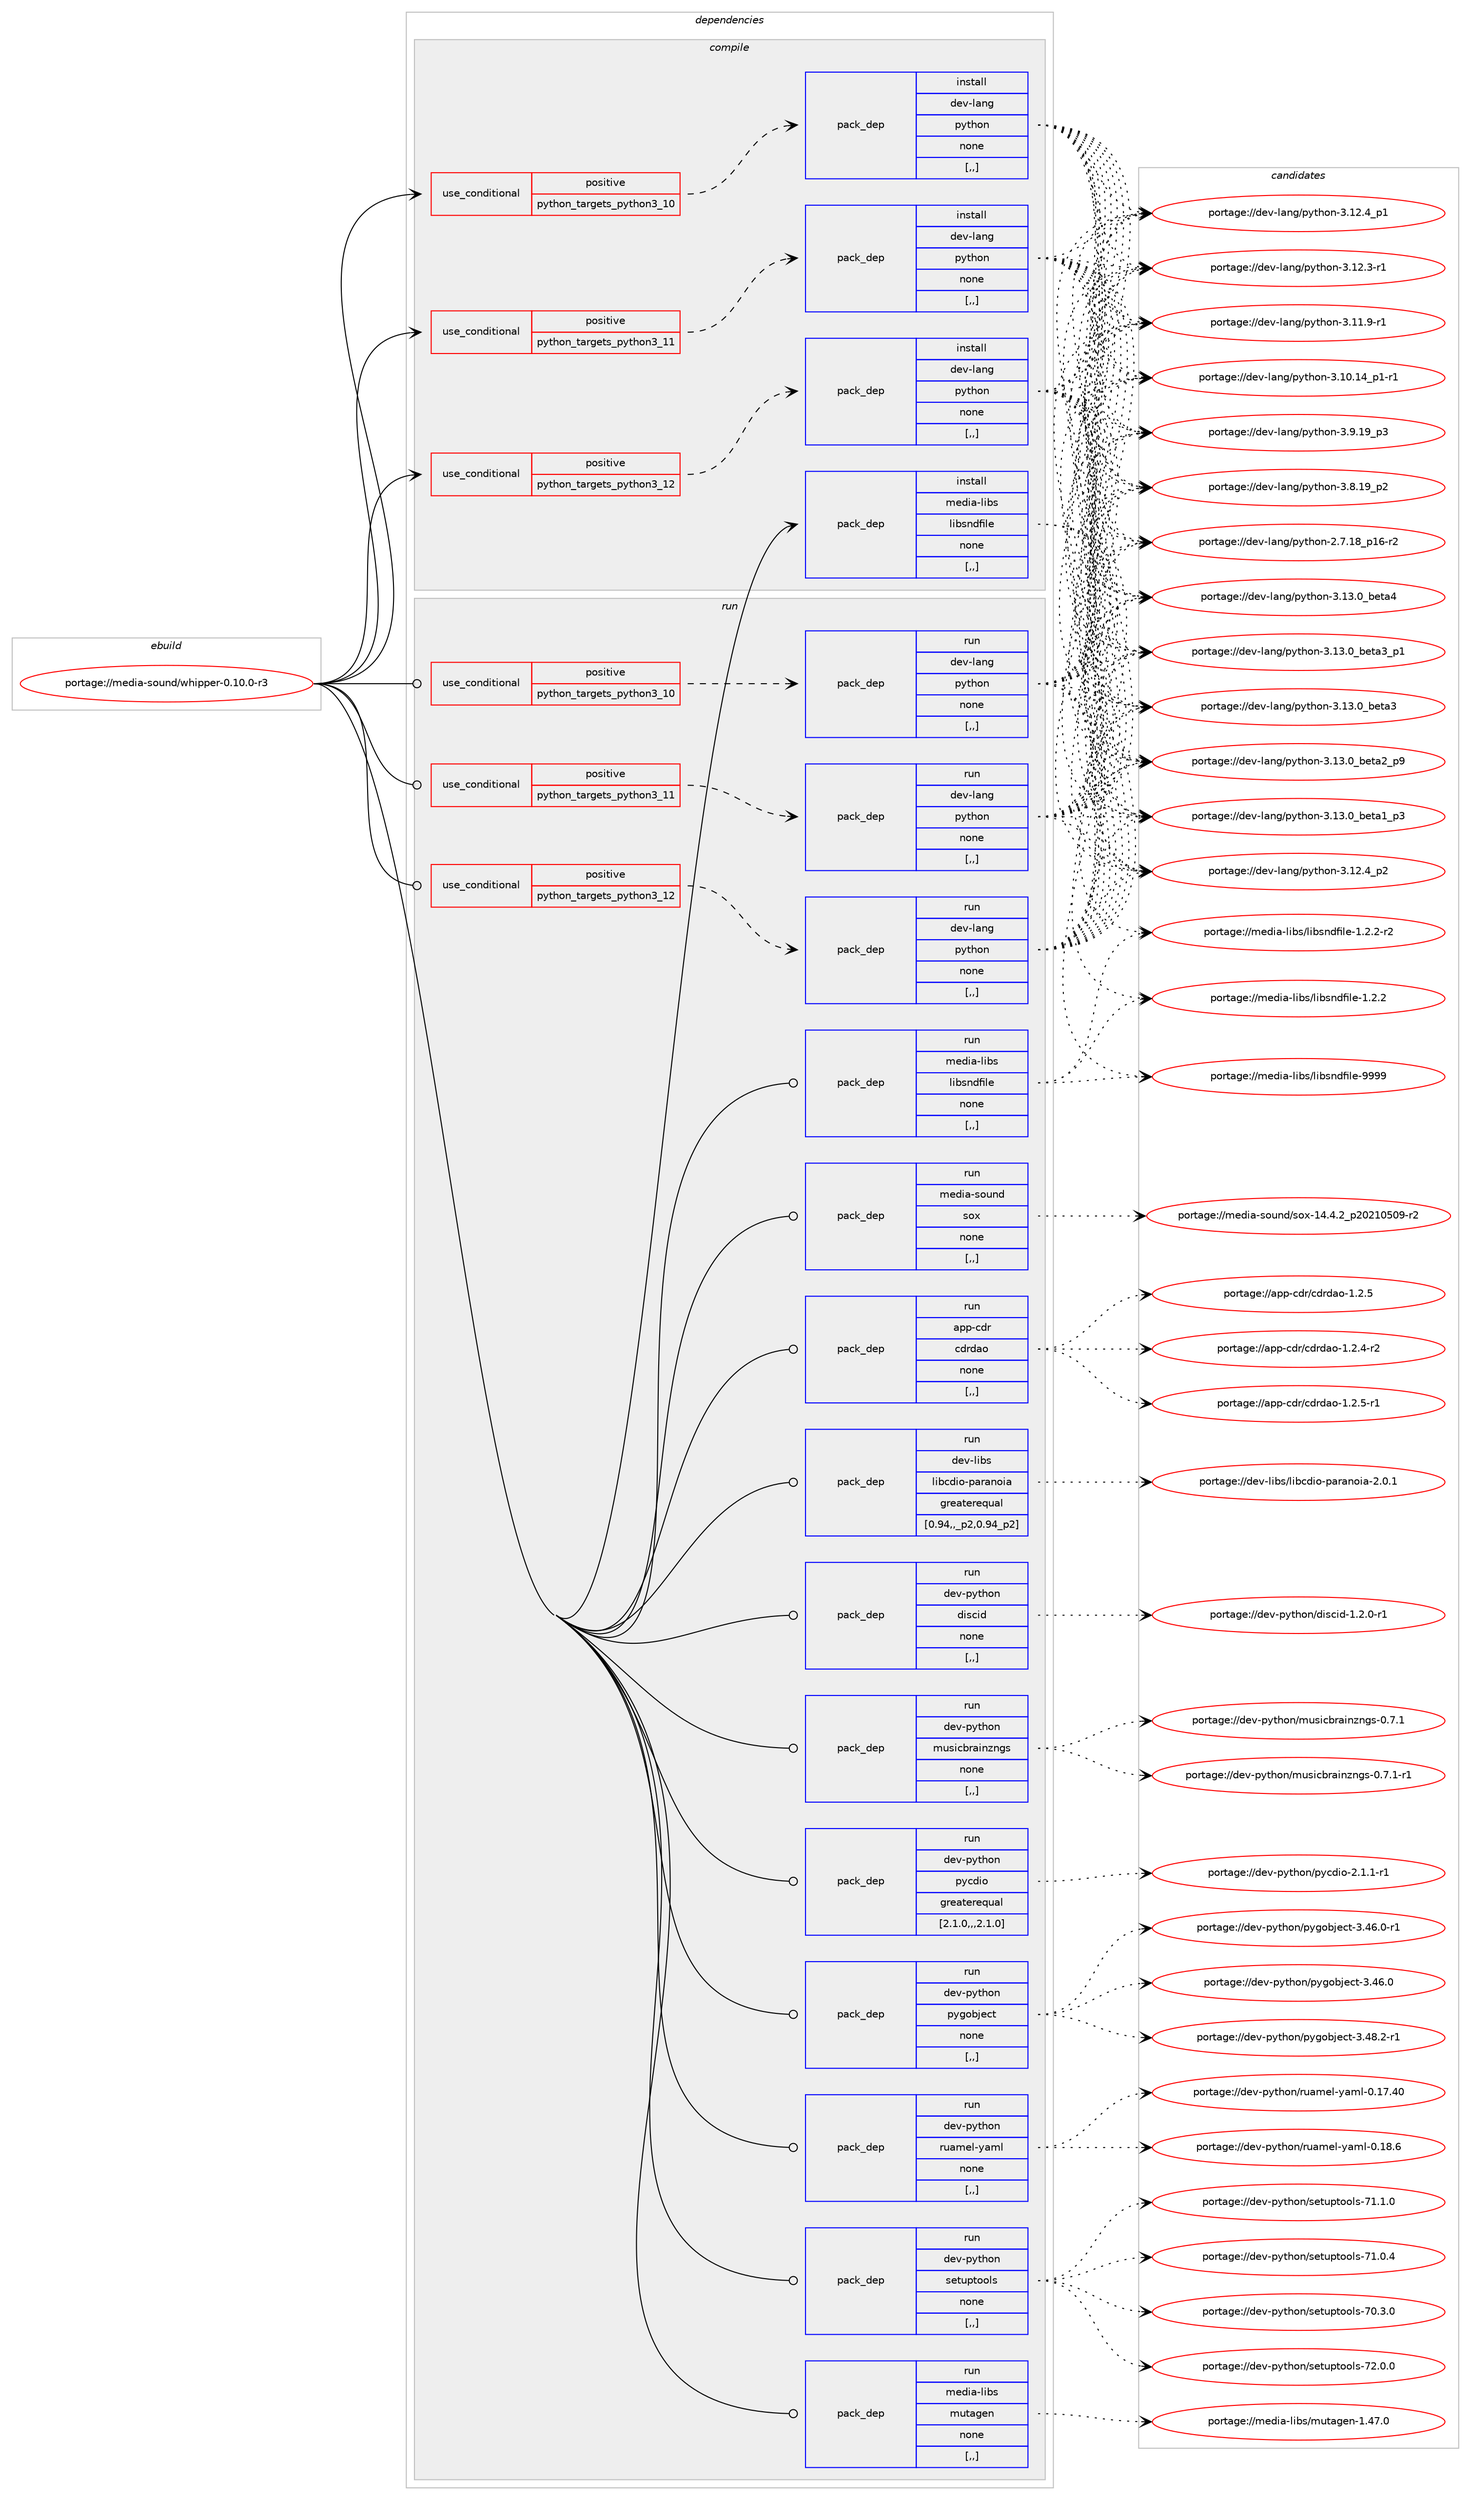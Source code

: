 digraph prolog {

# *************
# Graph options
# *************

newrank=true;
concentrate=true;
compound=true;
graph [rankdir=LR,fontname=Helvetica,fontsize=10,ranksep=1.5];#, ranksep=2.5, nodesep=0.2];
edge  [arrowhead=vee];
node  [fontname=Helvetica,fontsize=10];

# **********
# The ebuild
# **********

subgraph cluster_leftcol {
color=gray;
label=<<i>ebuild</i>>;
id [label="portage://media-sound/whipper-0.10.0-r3", color=red, width=4, href="../media-sound/whipper-0.10.0-r3.svg"];
}

# ****************
# The dependencies
# ****************

subgraph cluster_midcol {
color=gray;
label=<<i>dependencies</i>>;
subgraph cluster_compile {
fillcolor="#eeeeee";
style=filled;
label=<<i>compile</i>>;
subgraph cond81698 {
dependency322042 [label=<<TABLE BORDER="0" CELLBORDER="1" CELLSPACING="0" CELLPADDING="4"><TR><TD ROWSPAN="3" CELLPADDING="10">use_conditional</TD></TR><TR><TD>positive</TD></TR><TR><TD>python_targets_python3_10</TD></TR></TABLE>>, shape=none, color=red];
subgraph pack237871 {
dependency322043 [label=<<TABLE BORDER="0" CELLBORDER="1" CELLSPACING="0" CELLPADDING="4" WIDTH="220"><TR><TD ROWSPAN="6" CELLPADDING="30">pack_dep</TD></TR><TR><TD WIDTH="110">install</TD></TR><TR><TD>dev-lang</TD></TR><TR><TD>python</TD></TR><TR><TD>none</TD></TR><TR><TD>[,,]</TD></TR></TABLE>>, shape=none, color=blue];
}
dependency322042:e -> dependency322043:w [weight=20,style="dashed",arrowhead="vee"];
}
id:e -> dependency322042:w [weight=20,style="solid",arrowhead="vee"];
subgraph cond81699 {
dependency322044 [label=<<TABLE BORDER="0" CELLBORDER="1" CELLSPACING="0" CELLPADDING="4"><TR><TD ROWSPAN="3" CELLPADDING="10">use_conditional</TD></TR><TR><TD>positive</TD></TR><TR><TD>python_targets_python3_11</TD></TR></TABLE>>, shape=none, color=red];
subgraph pack237872 {
dependency322045 [label=<<TABLE BORDER="0" CELLBORDER="1" CELLSPACING="0" CELLPADDING="4" WIDTH="220"><TR><TD ROWSPAN="6" CELLPADDING="30">pack_dep</TD></TR><TR><TD WIDTH="110">install</TD></TR><TR><TD>dev-lang</TD></TR><TR><TD>python</TD></TR><TR><TD>none</TD></TR><TR><TD>[,,]</TD></TR></TABLE>>, shape=none, color=blue];
}
dependency322044:e -> dependency322045:w [weight=20,style="dashed",arrowhead="vee"];
}
id:e -> dependency322044:w [weight=20,style="solid",arrowhead="vee"];
subgraph cond81700 {
dependency322046 [label=<<TABLE BORDER="0" CELLBORDER="1" CELLSPACING="0" CELLPADDING="4"><TR><TD ROWSPAN="3" CELLPADDING="10">use_conditional</TD></TR><TR><TD>positive</TD></TR><TR><TD>python_targets_python3_12</TD></TR></TABLE>>, shape=none, color=red];
subgraph pack237873 {
dependency322047 [label=<<TABLE BORDER="0" CELLBORDER="1" CELLSPACING="0" CELLPADDING="4" WIDTH="220"><TR><TD ROWSPAN="6" CELLPADDING="30">pack_dep</TD></TR><TR><TD WIDTH="110">install</TD></TR><TR><TD>dev-lang</TD></TR><TR><TD>python</TD></TR><TR><TD>none</TD></TR><TR><TD>[,,]</TD></TR></TABLE>>, shape=none, color=blue];
}
dependency322046:e -> dependency322047:w [weight=20,style="dashed",arrowhead="vee"];
}
id:e -> dependency322046:w [weight=20,style="solid",arrowhead="vee"];
subgraph pack237874 {
dependency322048 [label=<<TABLE BORDER="0" CELLBORDER="1" CELLSPACING="0" CELLPADDING="4" WIDTH="220"><TR><TD ROWSPAN="6" CELLPADDING="30">pack_dep</TD></TR><TR><TD WIDTH="110">install</TD></TR><TR><TD>media-libs</TD></TR><TR><TD>libsndfile</TD></TR><TR><TD>none</TD></TR><TR><TD>[,,]</TD></TR></TABLE>>, shape=none, color=blue];
}
id:e -> dependency322048:w [weight=20,style="solid",arrowhead="vee"];
}
subgraph cluster_compileandrun {
fillcolor="#eeeeee";
style=filled;
label=<<i>compile and run</i>>;
}
subgraph cluster_run {
fillcolor="#eeeeee";
style=filled;
label=<<i>run</i>>;
subgraph cond81701 {
dependency322049 [label=<<TABLE BORDER="0" CELLBORDER="1" CELLSPACING="0" CELLPADDING="4"><TR><TD ROWSPAN="3" CELLPADDING="10">use_conditional</TD></TR><TR><TD>positive</TD></TR><TR><TD>python_targets_python3_10</TD></TR></TABLE>>, shape=none, color=red];
subgraph pack237875 {
dependency322050 [label=<<TABLE BORDER="0" CELLBORDER="1" CELLSPACING="0" CELLPADDING="4" WIDTH="220"><TR><TD ROWSPAN="6" CELLPADDING="30">pack_dep</TD></TR><TR><TD WIDTH="110">run</TD></TR><TR><TD>dev-lang</TD></TR><TR><TD>python</TD></TR><TR><TD>none</TD></TR><TR><TD>[,,]</TD></TR></TABLE>>, shape=none, color=blue];
}
dependency322049:e -> dependency322050:w [weight=20,style="dashed",arrowhead="vee"];
}
id:e -> dependency322049:w [weight=20,style="solid",arrowhead="odot"];
subgraph cond81702 {
dependency322051 [label=<<TABLE BORDER="0" CELLBORDER="1" CELLSPACING="0" CELLPADDING="4"><TR><TD ROWSPAN="3" CELLPADDING="10">use_conditional</TD></TR><TR><TD>positive</TD></TR><TR><TD>python_targets_python3_11</TD></TR></TABLE>>, shape=none, color=red];
subgraph pack237876 {
dependency322052 [label=<<TABLE BORDER="0" CELLBORDER="1" CELLSPACING="0" CELLPADDING="4" WIDTH="220"><TR><TD ROWSPAN="6" CELLPADDING="30">pack_dep</TD></TR><TR><TD WIDTH="110">run</TD></TR><TR><TD>dev-lang</TD></TR><TR><TD>python</TD></TR><TR><TD>none</TD></TR><TR><TD>[,,]</TD></TR></TABLE>>, shape=none, color=blue];
}
dependency322051:e -> dependency322052:w [weight=20,style="dashed",arrowhead="vee"];
}
id:e -> dependency322051:w [weight=20,style="solid",arrowhead="odot"];
subgraph cond81703 {
dependency322053 [label=<<TABLE BORDER="0" CELLBORDER="1" CELLSPACING="0" CELLPADDING="4"><TR><TD ROWSPAN="3" CELLPADDING="10">use_conditional</TD></TR><TR><TD>positive</TD></TR><TR><TD>python_targets_python3_12</TD></TR></TABLE>>, shape=none, color=red];
subgraph pack237877 {
dependency322054 [label=<<TABLE BORDER="0" CELLBORDER="1" CELLSPACING="0" CELLPADDING="4" WIDTH="220"><TR><TD ROWSPAN="6" CELLPADDING="30">pack_dep</TD></TR><TR><TD WIDTH="110">run</TD></TR><TR><TD>dev-lang</TD></TR><TR><TD>python</TD></TR><TR><TD>none</TD></TR><TR><TD>[,,]</TD></TR></TABLE>>, shape=none, color=blue];
}
dependency322053:e -> dependency322054:w [weight=20,style="dashed",arrowhead="vee"];
}
id:e -> dependency322053:w [weight=20,style="solid",arrowhead="odot"];
subgraph pack237878 {
dependency322055 [label=<<TABLE BORDER="0" CELLBORDER="1" CELLSPACING="0" CELLPADDING="4" WIDTH="220"><TR><TD ROWSPAN="6" CELLPADDING="30">pack_dep</TD></TR><TR><TD WIDTH="110">run</TD></TR><TR><TD>app-cdr</TD></TR><TR><TD>cdrdao</TD></TR><TR><TD>none</TD></TR><TR><TD>[,,]</TD></TR></TABLE>>, shape=none, color=blue];
}
id:e -> dependency322055:w [weight=20,style="solid",arrowhead="odot"];
subgraph pack237879 {
dependency322056 [label=<<TABLE BORDER="0" CELLBORDER="1" CELLSPACING="0" CELLPADDING="4" WIDTH="220"><TR><TD ROWSPAN="6" CELLPADDING="30">pack_dep</TD></TR><TR><TD WIDTH="110">run</TD></TR><TR><TD>dev-libs</TD></TR><TR><TD>libcdio-paranoia</TD></TR><TR><TD>greaterequal</TD></TR><TR><TD>[0.94,,_p2,0.94_p2]</TD></TR></TABLE>>, shape=none, color=blue];
}
id:e -> dependency322056:w [weight=20,style="solid",arrowhead="odot"];
subgraph pack237880 {
dependency322057 [label=<<TABLE BORDER="0" CELLBORDER="1" CELLSPACING="0" CELLPADDING="4" WIDTH="220"><TR><TD ROWSPAN="6" CELLPADDING="30">pack_dep</TD></TR><TR><TD WIDTH="110">run</TD></TR><TR><TD>dev-python</TD></TR><TR><TD>discid</TD></TR><TR><TD>none</TD></TR><TR><TD>[,,]</TD></TR></TABLE>>, shape=none, color=blue];
}
id:e -> dependency322057:w [weight=20,style="solid",arrowhead="odot"];
subgraph pack237881 {
dependency322058 [label=<<TABLE BORDER="0" CELLBORDER="1" CELLSPACING="0" CELLPADDING="4" WIDTH="220"><TR><TD ROWSPAN="6" CELLPADDING="30">pack_dep</TD></TR><TR><TD WIDTH="110">run</TD></TR><TR><TD>dev-python</TD></TR><TR><TD>musicbrainzngs</TD></TR><TR><TD>none</TD></TR><TR><TD>[,,]</TD></TR></TABLE>>, shape=none, color=blue];
}
id:e -> dependency322058:w [weight=20,style="solid",arrowhead="odot"];
subgraph pack237882 {
dependency322059 [label=<<TABLE BORDER="0" CELLBORDER="1" CELLSPACING="0" CELLPADDING="4" WIDTH="220"><TR><TD ROWSPAN="6" CELLPADDING="30">pack_dep</TD></TR><TR><TD WIDTH="110">run</TD></TR><TR><TD>dev-python</TD></TR><TR><TD>pycdio</TD></TR><TR><TD>greaterequal</TD></TR><TR><TD>[2.1.0,,,2.1.0]</TD></TR></TABLE>>, shape=none, color=blue];
}
id:e -> dependency322059:w [weight=20,style="solid",arrowhead="odot"];
subgraph pack237883 {
dependency322060 [label=<<TABLE BORDER="0" CELLBORDER="1" CELLSPACING="0" CELLPADDING="4" WIDTH="220"><TR><TD ROWSPAN="6" CELLPADDING="30">pack_dep</TD></TR><TR><TD WIDTH="110">run</TD></TR><TR><TD>dev-python</TD></TR><TR><TD>pygobject</TD></TR><TR><TD>none</TD></TR><TR><TD>[,,]</TD></TR></TABLE>>, shape=none, color=blue];
}
id:e -> dependency322060:w [weight=20,style="solid",arrowhead="odot"];
subgraph pack237884 {
dependency322061 [label=<<TABLE BORDER="0" CELLBORDER="1" CELLSPACING="0" CELLPADDING="4" WIDTH="220"><TR><TD ROWSPAN="6" CELLPADDING="30">pack_dep</TD></TR><TR><TD WIDTH="110">run</TD></TR><TR><TD>dev-python</TD></TR><TR><TD>ruamel-yaml</TD></TR><TR><TD>none</TD></TR><TR><TD>[,,]</TD></TR></TABLE>>, shape=none, color=blue];
}
id:e -> dependency322061:w [weight=20,style="solid",arrowhead="odot"];
subgraph pack237885 {
dependency322062 [label=<<TABLE BORDER="0" CELLBORDER="1" CELLSPACING="0" CELLPADDING="4" WIDTH="220"><TR><TD ROWSPAN="6" CELLPADDING="30">pack_dep</TD></TR><TR><TD WIDTH="110">run</TD></TR><TR><TD>dev-python</TD></TR><TR><TD>setuptools</TD></TR><TR><TD>none</TD></TR><TR><TD>[,,]</TD></TR></TABLE>>, shape=none, color=blue];
}
id:e -> dependency322062:w [weight=20,style="solid",arrowhead="odot"];
subgraph pack237886 {
dependency322063 [label=<<TABLE BORDER="0" CELLBORDER="1" CELLSPACING="0" CELLPADDING="4" WIDTH="220"><TR><TD ROWSPAN="6" CELLPADDING="30">pack_dep</TD></TR><TR><TD WIDTH="110">run</TD></TR><TR><TD>media-libs</TD></TR><TR><TD>libsndfile</TD></TR><TR><TD>none</TD></TR><TR><TD>[,,]</TD></TR></TABLE>>, shape=none, color=blue];
}
id:e -> dependency322063:w [weight=20,style="solid",arrowhead="odot"];
subgraph pack237887 {
dependency322064 [label=<<TABLE BORDER="0" CELLBORDER="1" CELLSPACING="0" CELLPADDING="4" WIDTH="220"><TR><TD ROWSPAN="6" CELLPADDING="30">pack_dep</TD></TR><TR><TD WIDTH="110">run</TD></TR><TR><TD>media-libs</TD></TR><TR><TD>mutagen</TD></TR><TR><TD>none</TD></TR><TR><TD>[,,]</TD></TR></TABLE>>, shape=none, color=blue];
}
id:e -> dependency322064:w [weight=20,style="solid",arrowhead="odot"];
subgraph pack237888 {
dependency322065 [label=<<TABLE BORDER="0" CELLBORDER="1" CELLSPACING="0" CELLPADDING="4" WIDTH="220"><TR><TD ROWSPAN="6" CELLPADDING="30">pack_dep</TD></TR><TR><TD WIDTH="110">run</TD></TR><TR><TD>media-sound</TD></TR><TR><TD>sox</TD></TR><TR><TD>none</TD></TR><TR><TD>[,,]</TD></TR></TABLE>>, shape=none, color=blue];
}
id:e -> dependency322065:w [weight=20,style="solid",arrowhead="odot"];
}
}

# **************
# The candidates
# **************

subgraph cluster_choices {
rank=same;
color=gray;
label=<<i>candidates</i>>;

subgraph choice237871 {
color=black;
nodesep=1;
choice1001011184510897110103471121211161041111104551464951464895981011169752 [label="portage://dev-lang/python-3.13.0_beta4", color=red, width=4,href="../dev-lang/python-3.13.0_beta4.svg"];
choice10010111845108971101034711212111610411111045514649514648959810111697519511249 [label="portage://dev-lang/python-3.13.0_beta3_p1", color=red, width=4,href="../dev-lang/python-3.13.0_beta3_p1.svg"];
choice1001011184510897110103471121211161041111104551464951464895981011169751 [label="portage://dev-lang/python-3.13.0_beta3", color=red, width=4,href="../dev-lang/python-3.13.0_beta3.svg"];
choice10010111845108971101034711212111610411111045514649514648959810111697509511257 [label="portage://dev-lang/python-3.13.0_beta2_p9", color=red, width=4,href="../dev-lang/python-3.13.0_beta2_p9.svg"];
choice10010111845108971101034711212111610411111045514649514648959810111697499511251 [label="portage://dev-lang/python-3.13.0_beta1_p3", color=red, width=4,href="../dev-lang/python-3.13.0_beta1_p3.svg"];
choice100101118451089711010347112121116104111110455146495046529511250 [label="portage://dev-lang/python-3.12.4_p2", color=red, width=4,href="../dev-lang/python-3.12.4_p2.svg"];
choice100101118451089711010347112121116104111110455146495046529511249 [label="portage://dev-lang/python-3.12.4_p1", color=red, width=4,href="../dev-lang/python-3.12.4_p1.svg"];
choice100101118451089711010347112121116104111110455146495046514511449 [label="portage://dev-lang/python-3.12.3-r1", color=red, width=4,href="../dev-lang/python-3.12.3-r1.svg"];
choice100101118451089711010347112121116104111110455146494946574511449 [label="portage://dev-lang/python-3.11.9-r1", color=red, width=4,href="../dev-lang/python-3.11.9-r1.svg"];
choice100101118451089711010347112121116104111110455146494846495295112494511449 [label="portage://dev-lang/python-3.10.14_p1-r1", color=red, width=4,href="../dev-lang/python-3.10.14_p1-r1.svg"];
choice100101118451089711010347112121116104111110455146574649579511251 [label="portage://dev-lang/python-3.9.19_p3", color=red, width=4,href="../dev-lang/python-3.9.19_p3.svg"];
choice100101118451089711010347112121116104111110455146564649579511250 [label="portage://dev-lang/python-3.8.19_p2", color=red, width=4,href="../dev-lang/python-3.8.19_p2.svg"];
choice100101118451089711010347112121116104111110455046554649569511249544511450 [label="portage://dev-lang/python-2.7.18_p16-r2", color=red, width=4,href="../dev-lang/python-2.7.18_p16-r2.svg"];
dependency322043:e -> choice1001011184510897110103471121211161041111104551464951464895981011169752:w [style=dotted,weight="100"];
dependency322043:e -> choice10010111845108971101034711212111610411111045514649514648959810111697519511249:w [style=dotted,weight="100"];
dependency322043:e -> choice1001011184510897110103471121211161041111104551464951464895981011169751:w [style=dotted,weight="100"];
dependency322043:e -> choice10010111845108971101034711212111610411111045514649514648959810111697509511257:w [style=dotted,weight="100"];
dependency322043:e -> choice10010111845108971101034711212111610411111045514649514648959810111697499511251:w [style=dotted,weight="100"];
dependency322043:e -> choice100101118451089711010347112121116104111110455146495046529511250:w [style=dotted,weight="100"];
dependency322043:e -> choice100101118451089711010347112121116104111110455146495046529511249:w [style=dotted,weight="100"];
dependency322043:e -> choice100101118451089711010347112121116104111110455146495046514511449:w [style=dotted,weight="100"];
dependency322043:e -> choice100101118451089711010347112121116104111110455146494946574511449:w [style=dotted,weight="100"];
dependency322043:e -> choice100101118451089711010347112121116104111110455146494846495295112494511449:w [style=dotted,weight="100"];
dependency322043:e -> choice100101118451089711010347112121116104111110455146574649579511251:w [style=dotted,weight="100"];
dependency322043:e -> choice100101118451089711010347112121116104111110455146564649579511250:w [style=dotted,weight="100"];
dependency322043:e -> choice100101118451089711010347112121116104111110455046554649569511249544511450:w [style=dotted,weight="100"];
}
subgraph choice237872 {
color=black;
nodesep=1;
choice1001011184510897110103471121211161041111104551464951464895981011169752 [label="portage://dev-lang/python-3.13.0_beta4", color=red, width=4,href="../dev-lang/python-3.13.0_beta4.svg"];
choice10010111845108971101034711212111610411111045514649514648959810111697519511249 [label="portage://dev-lang/python-3.13.0_beta3_p1", color=red, width=4,href="../dev-lang/python-3.13.0_beta3_p1.svg"];
choice1001011184510897110103471121211161041111104551464951464895981011169751 [label="portage://dev-lang/python-3.13.0_beta3", color=red, width=4,href="../dev-lang/python-3.13.0_beta3.svg"];
choice10010111845108971101034711212111610411111045514649514648959810111697509511257 [label="portage://dev-lang/python-3.13.0_beta2_p9", color=red, width=4,href="../dev-lang/python-3.13.0_beta2_p9.svg"];
choice10010111845108971101034711212111610411111045514649514648959810111697499511251 [label="portage://dev-lang/python-3.13.0_beta1_p3", color=red, width=4,href="../dev-lang/python-3.13.0_beta1_p3.svg"];
choice100101118451089711010347112121116104111110455146495046529511250 [label="portage://dev-lang/python-3.12.4_p2", color=red, width=4,href="../dev-lang/python-3.12.4_p2.svg"];
choice100101118451089711010347112121116104111110455146495046529511249 [label="portage://dev-lang/python-3.12.4_p1", color=red, width=4,href="../dev-lang/python-3.12.4_p1.svg"];
choice100101118451089711010347112121116104111110455146495046514511449 [label="portage://dev-lang/python-3.12.3-r1", color=red, width=4,href="../dev-lang/python-3.12.3-r1.svg"];
choice100101118451089711010347112121116104111110455146494946574511449 [label="portage://dev-lang/python-3.11.9-r1", color=red, width=4,href="../dev-lang/python-3.11.9-r1.svg"];
choice100101118451089711010347112121116104111110455146494846495295112494511449 [label="portage://dev-lang/python-3.10.14_p1-r1", color=red, width=4,href="../dev-lang/python-3.10.14_p1-r1.svg"];
choice100101118451089711010347112121116104111110455146574649579511251 [label="portage://dev-lang/python-3.9.19_p3", color=red, width=4,href="../dev-lang/python-3.9.19_p3.svg"];
choice100101118451089711010347112121116104111110455146564649579511250 [label="portage://dev-lang/python-3.8.19_p2", color=red, width=4,href="../dev-lang/python-3.8.19_p2.svg"];
choice100101118451089711010347112121116104111110455046554649569511249544511450 [label="portage://dev-lang/python-2.7.18_p16-r2", color=red, width=4,href="../dev-lang/python-2.7.18_p16-r2.svg"];
dependency322045:e -> choice1001011184510897110103471121211161041111104551464951464895981011169752:w [style=dotted,weight="100"];
dependency322045:e -> choice10010111845108971101034711212111610411111045514649514648959810111697519511249:w [style=dotted,weight="100"];
dependency322045:e -> choice1001011184510897110103471121211161041111104551464951464895981011169751:w [style=dotted,weight="100"];
dependency322045:e -> choice10010111845108971101034711212111610411111045514649514648959810111697509511257:w [style=dotted,weight="100"];
dependency322045:e -> choice10010111845108971101034711212111610411111045514649514648959810111697499511251:w [style=dotted,weight="100"];
dependency322045:e -> choice100101118451089711010347112121116104111110455146495046529511250:w [style=dotted,weight="100"];
dependency322045:e -> choice100101118451089711010347112121116104111110455146495046529511249:w [style=dotted,weight="100"];
dependency322045:e -> choice100101118451089711010347112121116104111110455146495046514511449:w [style=dotted,weight="100"];
dependency322045:e -> choice100101118451089711010347112121116104111110455146494946574511449:w [style=dotted,weight="100"];
dependency322045:e -> choice100101118451089711010347112121116104111110455146494846495295112494511449:w [style=dotted,weight="100"];
dependency322045:e -> choice100101118451089711010347112121116104111110455146574649579511251:w [style=dotted,weight="100"];
dependency322045:e -> choice100101118451089711010347112121116104111110455146564649579511250:w [style=dotted,weight="100"];
dependency322045:e -> choice100101118451089711010347112121116104111110455046554649569511249544511450:w [style=dotted,weight="100"];
}
subgraph choice237873 {
color=black;
nodesep=1;
choice1001011184510897110103471121211161041111104551464951464895981011169752 [label="portage://dev-lang/python-3.13.0_beta4", color=red, width=4,href="../dev-lang/python-3.13.0_beta4.svg"];
choice10010111845108971101034711212111610411111045514649514648959810111697519511249 [label="portage://dev-lang/python-3.13.0_beta3_p1", color=red, width=4,href="../dev-lang/python-3.13.0_beta3_p1.svg"];
choice1001011184510897110103471121211161041111104551464951464895981011169751 [label="portage://dev-lang/python-3.13.0_beta3", color=red, width=4,href="../dev-lang/python-3.13.0_beta3.svg"];
choice10010111845108971101034711212111610411111045514649514648959810111697509511257 [label="portage://dev-lang/python-3.13.0_beta2_p9", color=red, width=4,href="../dev-lang/python-3.13.0_beta2_p9.svg"];
choice10010111845108971101034711212111610411111045514649514648959810111697499511251 [label="portage://dev-lang/python-3.13.0_beta1_p3", color=red, width=4,href="../dev-lang/python-3.13.0_beta1_p3.svg"];
choice100101118451089711010347112121116104111110455146495046529511250 [label="portage://dev-lang/python-3.12.4_p2", color=red, width=4,href="../dev-lang/python-3.12.4_p2.svg"];
choice100101118451089711010347112121116104111110455146495046529511249 [label="portage://dev-lang/python-3.12.4_p1", color=red, width=4,href="../dev-lang/python-3.12.4_p1.svg"];
choice100101118451089711010347112121116104111110455146495046514511449 [label="portage://dev-lang/python-3.12.3-r1", color=red, width=4,href="../dev-lang/python-3.12.3-r1.svg"];
choice100101118451089711010347112121116104111110455146494946574511449 [label="portage://dev-lang/python-3.11.9-r1", color=red, width=4,href="../dev-lang/python-3.11.9-r1.svg"];
choice100101118451089711010347112121116104111110455146494846495295112494511449 [label="portage://dev-lang/python-3.10.14_p1-r1", color=red, width=4,href="../dev-lang/python-3.10.14_p1-r1.svg"];
choice100101118451089711010347112121116104111110455146574649579511251 [label="portage://dev-lang/python-3.9.19_p3", color=red, width=4,href="../dev-lang/python-3.9.19_p3.svg"];
choice100101118451089711010347112121116104111110455146564649579511250 [label="portage://dev-lang/python-3.8.19_p2", color=red, width=4,href="../dev-lang/python-3.8.19_p2.svg"];
choice100101118451089711010347112121116104111110455046554649569511249544511450 [label="portage://dev-lang/python-2.7.18_p16-r2", color=red, width=4,href="../dev-lang/python-2.7.18_p16-r2.svg"];
dependency322047:e -> choice1001011184510897110103471121211161041111104551464951464895981011169752:w [style=dotted,weight="100"];
dependency322047:e -> choice10010111845108971101034711212111610411111045514649514648959810111697519511249:w [style=dotted,weight="100"];
dependency322047:e -> choice1001011184510897110103471121211161041111104551464951464895981011169751:w [style=dotted,weight="100"];
dependency322047:e -> choice10010111845108971101034711212111610411111045514649514648959810111697509511257:w [style=dotted,weight="100"];
dependency322047:e -> choice10010111845108971101034711212111610411111045514649514648959810111697499511251:w [style=dotted,weight="100"];
dependency322047:e -> choice100101118451089711010347112121116104111110455146495046529511250:w [style=dotted,weight="100"];
dependency322047:e -> choice100101118451089711010347112121116104111110455146495046529511249:w [style=dotted,weight="100"];
dependency322047:e -> choice100101118451089711010347112121116104111110455146495046514511449:w [style=dotted,weight="100"];
dependency322047:e -> choice100101118451089711010347112121116104111110455146494946574511449:w [style=dotted,weight="100"];
dependency322047:e -> choice100101118451089711010347112121116104111110455146494846495295112494511449:w [style=dotted,weight="100"];
dependency322047:e -> choice100101118451089711010347112121116104111110455146574649579511251:w [style=dotted,weight="100"];
dependency322047:e -> choice100101118451089711010347112121116104111110455146564649579511250:w [style=dotted,weight="100"];
dependency322047:e -> choice100101118451089711010347112121116104111110455046554649569511249544511450:w [style=dotted,weight="100"];
}
subgraph choice237874 {
color=black;
nodesep=1;
choice10910110010597451081059811547108105981151101001021051081014557575757 [label="portage://media-libs/libsndfile-9999", color=red, width=4,href="../media-libs/libsndfile-9999.svg"];
choice10910110010597451081059811547108105981151101001021051081014549465046504511450 [label="portage://media-libs/libsndfile-1.2.2-r2", color=red, width=4,href="../media-libs/libsndfile-1.2.2-r2.svg"];
choice1091011001059745108105981154710810598115110100102105108101454946504650 [label="portage://media-libs/libsndfile-1.2.2", color=red, width=4,href="../media-libs/libsndfile-1.2.2.svg"];
dependency322048:e -> choice10910110010597451081059811547108105981151101001021051081014557575757:w [style=dotted,weight="100"];
dependency322048:e -> choice10910110010597451081059811547108105981151101001021051081014549465046504511450:w [style=dotted,weight="100"];
dependency322048:e -> choice1091011001059745108105981154710810598115110100102105108101454946504650:w [style=dotted,weight="100"];
}
subgraph choice237875 {
color=black;
nodesep=1;
choice1001011184510897110103471121211161041111104551464951464895981011169752 [label="portage://dev-lang/python-3.13.0_beta4", color=red, width=4,href="../dev-lang/python-3.13.0_beta4.svg"];
choice10010111845108971101034711212111610411111045514649514648959810111697519511249 [label="portage://dev-lang/python-3.13.0_beta3_p1", color=red, width=4,href="../dev-lang/python-3.13.0_beta3_p1.svg"];
choice1001011184510897110103471121211161041111104551464951464895981011169751 [label="portage://dev-lang/python-3.13.0_beta3", color=red, width=4,href="../dev-lang/python-3.13.0_beta3.svg"];
choice10010111845108971101034711212111610411111045514649514648959810111697509511257 [label="portage://dev-lang/python-3.13.0_beta2_p9", color=red, width=4,href="../dev-lang/python-3.13.0_beta2_p9.svg"];
choice10010111845108971101034711212111610411111045514649514648959810111697499511251 [label="portage://dev-lang/python-3.13.0_beta1_p3", color=red, width=4,href="../dev-lang/python-3.13.0_beta1_p3.svg"];
choice100101118451089711010347112121116104111110455146495046529511250 [label="portage://dev-lang/python-3.12.4_p2", color=red, width=4,href="../dev-lang/python-3.12.4_p2.svg"];
choice100101118451089711010347112121116104111110455146495046529511249 [label="portage://dev-lang/python-3.12.4_p1", color=red, width=4,href="../dev-lang/python-3.12.4_p1.svg"];
choice100101118451089711010347112121116104111110455146495046514511449 [label="portage://dev-lang/python-3.12.3-r1", color=red, width=4,href="../dev-lang/python-3.12.3-r1.svg"];
choice100101118451089711010347112121116104111110455146494946574511449 [label="portage://dev-lang/python-3.11.9-r1", color=red, width=4,href="../dev-lang/python-3.11.9-r1.svg"];
choice100101118451089711010347112121116104111110455146494846495295112494511449 [label="portage://dev-lang/python-3.10.14_p1-r1", color=red, width=4,href="../dev-lang/python-3.10.14_p1-r1.svg"];
choice100101118451089711010347112121116104111110455146574649579511251 [label="portage://dev-lang/python-3.9.19_p3", color=red, width=4,href="../dev-lang/python-3.9.19_p3.svg"];
choice100101118451089711010347112121116104111110455146564649579511250 [label="portage://dev-lang/python-3.8.19_p2", color=red, width=4,href="../dev-lang/python-3.8.19_p2.svg"];
choice100101118451089711010347112121116104111110455046554649569511249544511450 [label="portage://dev-lang/python-2.7.18_p16-r2", color=red, width=4,href="../dev-lang/python-2.7.18_p16-r2.svg"];
dependency322050:e -> choice1001011184510897110103471121211161041111104551464951464895981011169752:w [style=dotted,weight="100"];
dependency322050:e -> choice10010111845108971101034711212111610411111045514649514648959810111697519511249:w [style=dotted,weight="100"];
dependency322050:e -> choice1001011184510897110103471121211161041111104551464951464895981011169751:w [style=dotted,weight="100"];
dependency322050:e -> choice10010111845108971101034711212111610411111045514649514648959810111697509511257:w [style=dotted,weight="100"];
dependency322050:e -> choice10010111845108971101034711212111610411111045514649514648959810111697499511251:w [style=dotted,weight="100"];
dependency322050:e -> choice100101118451089711010347112121116104111110455146495046529511250:w [style=dotted,weight="100"];
dependency322050:e -> choice100101118451089711010347112121116104111110455146495046529511249:w [style=dotted,weight="100"];
dependency322050:e -> choice100101118451089711010347112121116104111110455146495046514511449:w [style=dotted,weight="100"];
dependency322050:e -> choice100101118451089711010347112121116104111110455146494946574511449:w [style=dotted,weight="100"];
dependency322050:e -> choice100101118451089711010347112121116104111110455146494846495295112494511449:w [style=dotted,weight="100"];
dependency322050:e -> choice100101118451089711010347112121116104111110455146574649579511251:w [style=dotted,weight="100"];
dependency322050:e -> choice100101118451089711010347112121116104111110455146564649579511250:w [style=dotted,weight="100"];
dependency322050:e -> choice100101118451089711010347112121116104111110455046554649569511249544511450:w [style=dotted,weight="100"];
}
subgraph choice237876 {
color=black;
nodesep=1;
choice1001011184510897110103471121211161041111104551464951464895981011169752 [label="portage://dev-lang/python-3.13.0_beta4", color=red, width=4,href="../dev-lang/python-3.13.0_beta4.svg"];
choice10010111845108971101034711212111610411111045514649514648959810111697519511249 [label="portage://dev-lang/python-3.13.0_beta3_p1", color=red, width=4,href="../dev-lang/python-3.13.0_beta3_p1.svg"];
choice1001011184510897110103471121211161041111104551464951464895981011169751 [label="portage://dev-lang/python-3.13.0_beta3", color=red, width=4,href="../dev-lang/python-3.13.0_beta3.svg"];
choice10010111845108971101034711212111610411111045514649514648959810111697509511257 [label="portage://dev-lang/python-3.13.0_beta2_p9", color=red, width=4,href="../dev-lang/python-3.13.0_beta2_p9.svg"];
choice10010111845108971101034711212111610411111045514649514648959810111697499511251 [label="portage://dev-lang/python-3.13.0_beta1_p3", color=red, width=4,href="../dev-lang/python-3.13.0_beta1_p3.svg"];
choice100101118451089711010347112121116104111110455146495046529511250 [label="portage://dev-lang/python-3.12.4_p2", color=red, width=4,href="../dev-lang/python-3.12.4_p2.svg"];
choice100101118451089711010347112121116104111110455146495046529511249 [label="portage://dev-lang/python-3.12.4_p1", color=red, width=4,href="../dev-lang/python-3.12.4_p1.svg"];
choice100101118451089711010347112121116104111110455146495046514511449 [label="portage://dev-lang/python-3.12.3-r1", color=red, width=4,href="../dev-lang/python-3.12.3-r1.svg"];
choice100101118451089711010347112121116104111110455146494946574511449 [label="portage://dev-lang/python-3.11.9-r1", color=red, width=4,href="../dev-lang/python-3.11.9-r1.svg"];
choice100101118451089711010347112121116104111110455146494846495295112494511449 [label="portage://dev-lang/python-3.10.14_p1-r1", color=red, width=4,href="../dev-lang/python-3.10.14_p1-r1.svg"];
choice100101118451089711010347112121116104111110455146574649579511251 [label="portage://dev-lang/python-3.9.19_p3", color=red, width=4,href="../dev-lang/python-3.9.19_p3.svg"];
choice100101118451089711010347112121116104111110455146564649579511250 [label="portage://dev-lang/python-3.8.19_p2", color=red, width=4,href="../dev-lang/python-3.8.19_p2.svg"];
choice100101118451089711010347112121116104111110455046554649569511249544511450 [label="portage://dev-lang/python-2.7.18_p16-r2", color=red, width=4,href="../dev-lang/python-2.7.18_p16-r2.svg"];
dependency322052:e -> choice1001011184510897110103471121211161041111104551464951464895981011169752:w [style=dotted,weight="100"];
dependency322052:e -> choice10010111845108971101034711212111610411111045514649514648959810111697519511249:w [style=dotted,weight="100"];
dependency322052:e -> choice1001011184510897110103471121211161041111104551464951464895981011169751:w [style=dotted,weight="100"];
dependency322052:e -> choice10010111845108971101034711212111610411111045514649514648959810111697509511257:w [style=dotted,weight="100"];
dependency322052:e -> choice10010111845108971101034711212111610411111045514649514648959810111697499511251:w [style=dotted,weight="100"];
dependency322052:e -> choice100101118451089711010347112121116104111110455146495046529511250:w [style=dotted,weight="100"];
dependency322052:e -> choice100101118451089711010347112121116104111110455146495046529511249:w [style=dotted,weight="100"];
dependency322052:e -> choice100101118451089711010347112121116104111110455146495046514511449:w [style=dotted,weight="100"];
dependency322052:e -> choice100101118451089711010347112121116104111110455146494946574511449:w [style=dotted,weight="100"];
dependency322052:e -> choice100101118451089711010347112121116104111110455146494846495295112494511449:w [style=dotted,weight="100"];
dependency322052:e -> choice100101118451089711010347112121116104111110455146574649579511251:w [style=dotted,weight="100"];
dependency322052:e -> choice100101118451089711010347112121116104111110455146564649579511250:w [style=dotted,weight="100"];
dependency322052:e -> choice100101118451089711010347112121116104111110455046554649569511249544511450:w [style=dotted,weight="100"];
}
subgraph choice237877 {
color=black;
nodesep=1;
choice1001011184510897110103471121211161041111104551464951464895981011169752 [label="portage://dev-lang/python-3.13.0_beta4", color=red, width=4,href="../dev-lang/python-3.13.0_beta4.svg"];
choice10010111845108971101034711212111610411111045514649514648959810111697519511249 [label="portage://dev-lang/python-3.13.0_beta3_p1", color=red, width=4,href="../dev-lang/python-3.13.0_beta3_p1.svg"];
choice1001011184510897110103471121211161041111104551464951464895981011169751 [label="portage://dev-lang/python-3.13.0_beta3", color=red, width=4,href="../dev-lang/python-3.13.0_beta3.svg"];
choice10010111845108971101034711212111610411111045514649514648959810111697509511257 [label="portage://dev-lang/python-3.13.0_beta2_p9", color=red, width=4,href="../dev-lang/python-3.13.0_beta2_p9.svg"];
choice10010111845108971101034711212111610411111045514649514648959810111697499511251 [label="portage://dev-lang/python-3.13.0_beta1_p3", color=red, width=4,href="../dev-lang/python-3.13.0_beta1_p3.svg"];
choice100101118451089711010347112121116104111110455146495046529511250 [label="portage://dev-lang/python-3.12.4_p2", color=red, width=4,href="../dev-lang/python-3.12.4_p2.svg"];
choice100101118451089711010347112121116104111110455146495046529511249 [label="portage://dev-lang/python-3.12.4_p1", color=red, width=4,href="../dev-lang/python-3.12.4_p1.svg"];
choice100101118451089711010347112121116104111110455146495046514511449 [label="portage://dev-lang/python-3.12.3-r1", color=red, width=4,href="../dev-lang/python-3.12.3-r1.svg"];
choice100101118451089711010347112121116104111110455146494946574511449 [label="portage://dev-lang/python-3.11.9-r1", color=red, width=4,href="../dev-lang/python-3.11.9-r1.svg"];
choice100101118451089711010347112121116104111110455146494846495295112494511449 [label="portage://dev-lang/python-3.10.14_p1-r1", color=red, width=4,href="../dev-lang/python-3.10.14_p1-r1.svg"];
choice100101118451089711010347112121116104111110455146574649579511251 [label="portage://dev-lang/python-3.9.19_p3", color=red, width=4,href="../dev-lang/python-3.9.19_p3.svg"];
choice100101118451089711010347112121116104111110455146564649579511250 [label="portage://dev-lang/python-3.8.19_p2", color=red, width=4,href="../dev-lang/python-3.8.19_p2.svg"];
choice100101118451089711010347112121116104111110455046554649569511249544511450 [label="portage://dev-lang/python-2.7.18_p16-r2", color=red, width=4,href="../dev-lang/python-2.7.18_p16-r2.svg"];
dependency322054:e -> choice1001011184510897110103471121211161041111104551464951464895981011169752:w [style=dotted,weight="100"];
dependency322054:e -> choice10010111845108971101034711212111610411111045514649514648959810111697519511249:w [style=dotted,weight="100"];
dependency322054:e -> choice1001011184510897110103471121211161041111104551464951464895981011169751:w [style=dotted,weight="100"];
dependency322054:e -> choice10010111845108971101034711212111610411111045514649514648959810111697509511257:w [style=dotted,weight="100"];
dependency322054:e -> choice10010111845108971101034711212111610411111045514649514648959810111697499511251:w [style=dotted,weight="100"];
dependency322054:e -> choice100101118451089711010347112121116104111110455146495046529511250:w [style=dotted,weight="100"];
dependency322054:e -> choice100101118451089711010347112121116104111110455146495046529511249:w [style=dotted,weight="100"];
dependency322054:e -> choice100101118451089711010347112121116104111110455146495046514511449:w [style=dotted,weight="100"];
dependency322054:e -> choice100101118451089711010347112121116104111110455146494946574511449:w [style=dotted,weight="100"];
dependency322054:e -> choice100101118451089711010347112121116104111110455146494846495295112494511449:w [style=dotted,weight="100"];
dependency322054:e -> choice100101118451089711010347112121116104111110455146574649579511251:w [style=dotted,weight="100"];
dependency322054:e -> choice100101118451089711010347112121116104111110455146564649579511250:w [style=dotted,weight="100"];
dependency322054:e -> choice100101118451089711010347112121116104111110455046554649569511249544511450:w [style=dotted,weight="100"];
}
subgraph choice237878 {
color=black;
nodesep=1;
choice9711211245991001144799100114100971114549465046534511449 [label="portage://app-cdr/cdrdao-1.2.5-r1", color=red, width=4,href="../app-cdr/cdrdao-1.2.5-r1.svg"];
choice971121124599100114479910011410097111454946504653 [label="portage://app-cdr/cdrdao-1.2.5", color=red, width=4,href="../app-cdr/cdrdao-1.2.5.svg"];
choice9711211245991001144799100114100971114549465046524511450 [label="portage://app-cdr/cdrdao-1.2.4-r2", color=red, width=4,href="../app-cdr/cdrdao-1.2.4-r2.svg"];
dependency322055:e -> choice9711211245991001144799100114100971114549465046534511449:w [style=dotted,weight="100"];
dependency322055:e -> choice971121124599100114479910011410097111454946504653:w [style=dotted,weight="100"];
dependency322055:e -> choice9711211245991001144799100114100971114549465046524511450:w [style=dotted,weight="100"];
}
subgraph choice237879 {
color=black;
nodesep=1;
choice100101118451081059811547108105989910010511145112971149711011110597455046484649 [label="portage://dev-libs/libcdio-paranoia-2.0.1", color=red, width=4,href="../dev-libs/libcdio-paranoia-2.0.1.svg"];
dependency322056:e -> choice100101118451081059811547108105989910010511145112971149711011110597455046484649:w [style=dotted,weight="100"];
}
subgraph choice237880 {
color=black;
nodesep=1;
choice1001011184511212111610411111047100105115991051004549465046484511449 [label="portage://dev-python/discid-1.2.0-r1", color=red, width=4,href="../dev-python/discid-1.2.0-r1.svg"];
dependency322057:e -> choice1001011184511212111610411111047100105115991051004549465046484511449:w [style=dotted,weight="100"];
}
subgraph choice237881 {
color=black;
nodesep=1;
choice10010111845112121116104111110471091171151059998114971051101221101031154548465546494511449 [label="portage://dev-python/musicbrainzngs-0.7.1-r1", color=red, width=4,href="../dev-python/musicbrainzngs-0.7.1-r1.svg"];
choice1001011184511212111610411111047109117115105999811497105110122110103115454846554649 [label="portage://dev-python/musicbrainzngs-0.7.1", color=red, width=4,href="../dev-python/musicbrainzngs-0.7.1.svg"];
dependency322058:e -> choice10010111845112121116104111110471091171151059998114971051101221101031154548465546494511449:w [style=dotted,weight="100"];
dependency322058:e -> choice1001011184511212111610411111047109117115105999811497105110122110103115454846554649:w [style=dotted,weight="100"];
}
subgraph choice237882 {
color=black;
nodesep=1;
choice1001011184511212111610411111047112121991001051114550464946494511449 [label="portage://dev-python/pycdio-2.1.1-r1", color=red, width=4,href="../dev-python/pycdio-2.1.1-r1.svg"];
dependency322059:e -> choice1001011184511212111610411111047112121991001051114550464946494511449:w [style=dotted,weight="100"];
}
subgraph choice237883 {
color=black;
nodesep=1;
choice10010111845112121116104111110471121211031119810610199116455146525646504511449 [label="portage://dev-python/pygobject-3.48.2-r1", color=red, width=4,href="../dev-python/pygobject-3.48.2-r1.svg"];
choice10010111845112121116104111110471121211031119810610199116455146525446484511449 [label="portage://dev-python/pygobject-3.46.0-r1", color=red, width=4,href="../dev-python/pygobject-3.46.0-r1.svg"];
choice1001011184511212111610411111047112121103111981061019911645514652544648 [label="portage://dev-python/pygobject-3.46.0", color=red, width=4,href="../dev-python/pygobject-3.46.0.svg"];
dependency322060:e -> choice10010111845112121116104111110471121211031119810610199116455146525646504511449:w [style=dotted,weight="100"];
dependency322060:e -> choice10010111845112121116104111110471121211031119810610199116455146525446484511449:w [style=dotted,weight="100"];
dependency322060:e -> choice1001011184511212111610411111047112121103111981061019911645514652544648:w [style=dotted,weight="100"];
}
subgraph choice237884 {
color=black;
nodesep=1;
choice100101118451121211161041111104711411797109101108451219710910845484649564654 [label="portage://dev-python/ruamel-yaml-0.18.6", color=red, width=4,href="../dev-python/ruamel-yaml-0.18.6.svg"];
choice10010111845112121116104111110471141179710910110845121971091084548464955465248 [label="portage://dev-python/ruamel-yaml-0.17.40", color=red, width=4,href="../dev-python/ruamel-yaml-0.17.40.svg"];
dependency322061:e -> choice100101118451121211161041111104711411797109101108451219710910845484649564654:w [style=dotted,weight="100"];
dependency322061:e -> choice10010111845112121116104111110471141179710910110845121971091084548464955465248:w [style=dotted,weight="100"];
}
subgraph choice237885 {
color=black;
nodesep=1;
choice100101118451121211161041111104711510111611711211611111110811545555046484648 [label="portage://dev-python/setuptools-72.0.0", color=red, width=4,href="../dev-python/setuptools-72.0.0.svg"];
choice100101118451121211161041111104711510111611711211611111110811545554946494648 [label="portage://dev-python/setuptools-71.1.0", color=red, width=4,href="../dev-python/setuptools-71.1.0.svg"];
choice100101118451121211161041111104711510111611711211611111110811545554946484652 [label="portage://dev-python/setuptools-71.0.4", color=red, width=4,href="../dev-python/setuptools-71.0.4.svg"];
choice100101118451121211161041111104711510111611711211611111110811545554846514648 [label="portage://dev-python/setuptools-70.3.0", color=red, width=4,href="../dev-python/setuptools-70.3.0.svg"];
dependency322062:e -> choice100101118451121211161041111104711510111611711211611111110811545555046484648:w [style=dotted,weight="100"];
dependency322062:e -> choice100101118451121211161041111104711510111611711211611111110811545554946494648:w [style=dotted,weight="100"];
dependency322062:e -> choice100101118451121211161041111104711510111611711211611111110811545554946484652:w [style=dotted,weight="100"];
dependency322062:e -> choice100101118451121211161041111104711510111611711211611111110811545554846514648:w [style=dotted,weight="100"];
}
subgraph choice237886 {
color=black;
nodesep=1;
choice10910110010597451081059811547108105981151101001021051081014557575757 [label="portage://media-libs/libsndfile-9999", color=red, width=4,href="../media-libs/libsndfile-9999.svg"];
choice10910110010597451081059811547108105981151101001021051081014549465046504511450 [label="portage://media-libs/libsndfile-1.2.2-r2", color=red, width=4,href="../media-libs/libsndfile-1.2.2-r2.svg"];
choice1091011001059745108105981154710810598115110100102105108101454946504650 [label="portage://media-libs/libsndfile-1.2.2", color=red, width=4,href="../media-libs/libsndfile-1.2.2.svg"];
dependency322063:e -> choice10910110010597451081059811547108105981151101001021051081014557575757:w [style=dotted,weight="100"];
dependency322063:e -> choice10910110010597451081059811547108105981151101001021051081014549465046504511450:w [style=dotted,weight="100"];
dependency322063:e -> choice1091011001059745108105981154710810598115110100102105108101454946504650:w [style=dotted,weight="100"];
}
subgraph choice237887 {
color=black;
nodesep=1;
choice109101100105974510810598115471091171169710310111045494652554648 [label="portage://media-libs/mutagen-1.47.0", color=red, width=4,href="../media-libs/mutagen-1.47.0.svg"];
dependency322064:e -> choice109101100105974510810598115471091171169710310111045494652554648:w [style=dotted,weight="100"];
}
subgraph choice237888 {
color=black;
nodesep=1;
choice109101100105974511511111711010047115111120454952465246509511250485049485348574511450 [label="portage://media-sound/sox-14.4.2_p20210509-r2", color=red, width=4,href="../media-sound/sox-14.4.2_p20210509-r2.svg"];
dependency322065:e -> choice109101100105974511511111711010047115111120454952465246509511250485049485348574511450:w [style=dotted,weight="100"];
}
}

}
